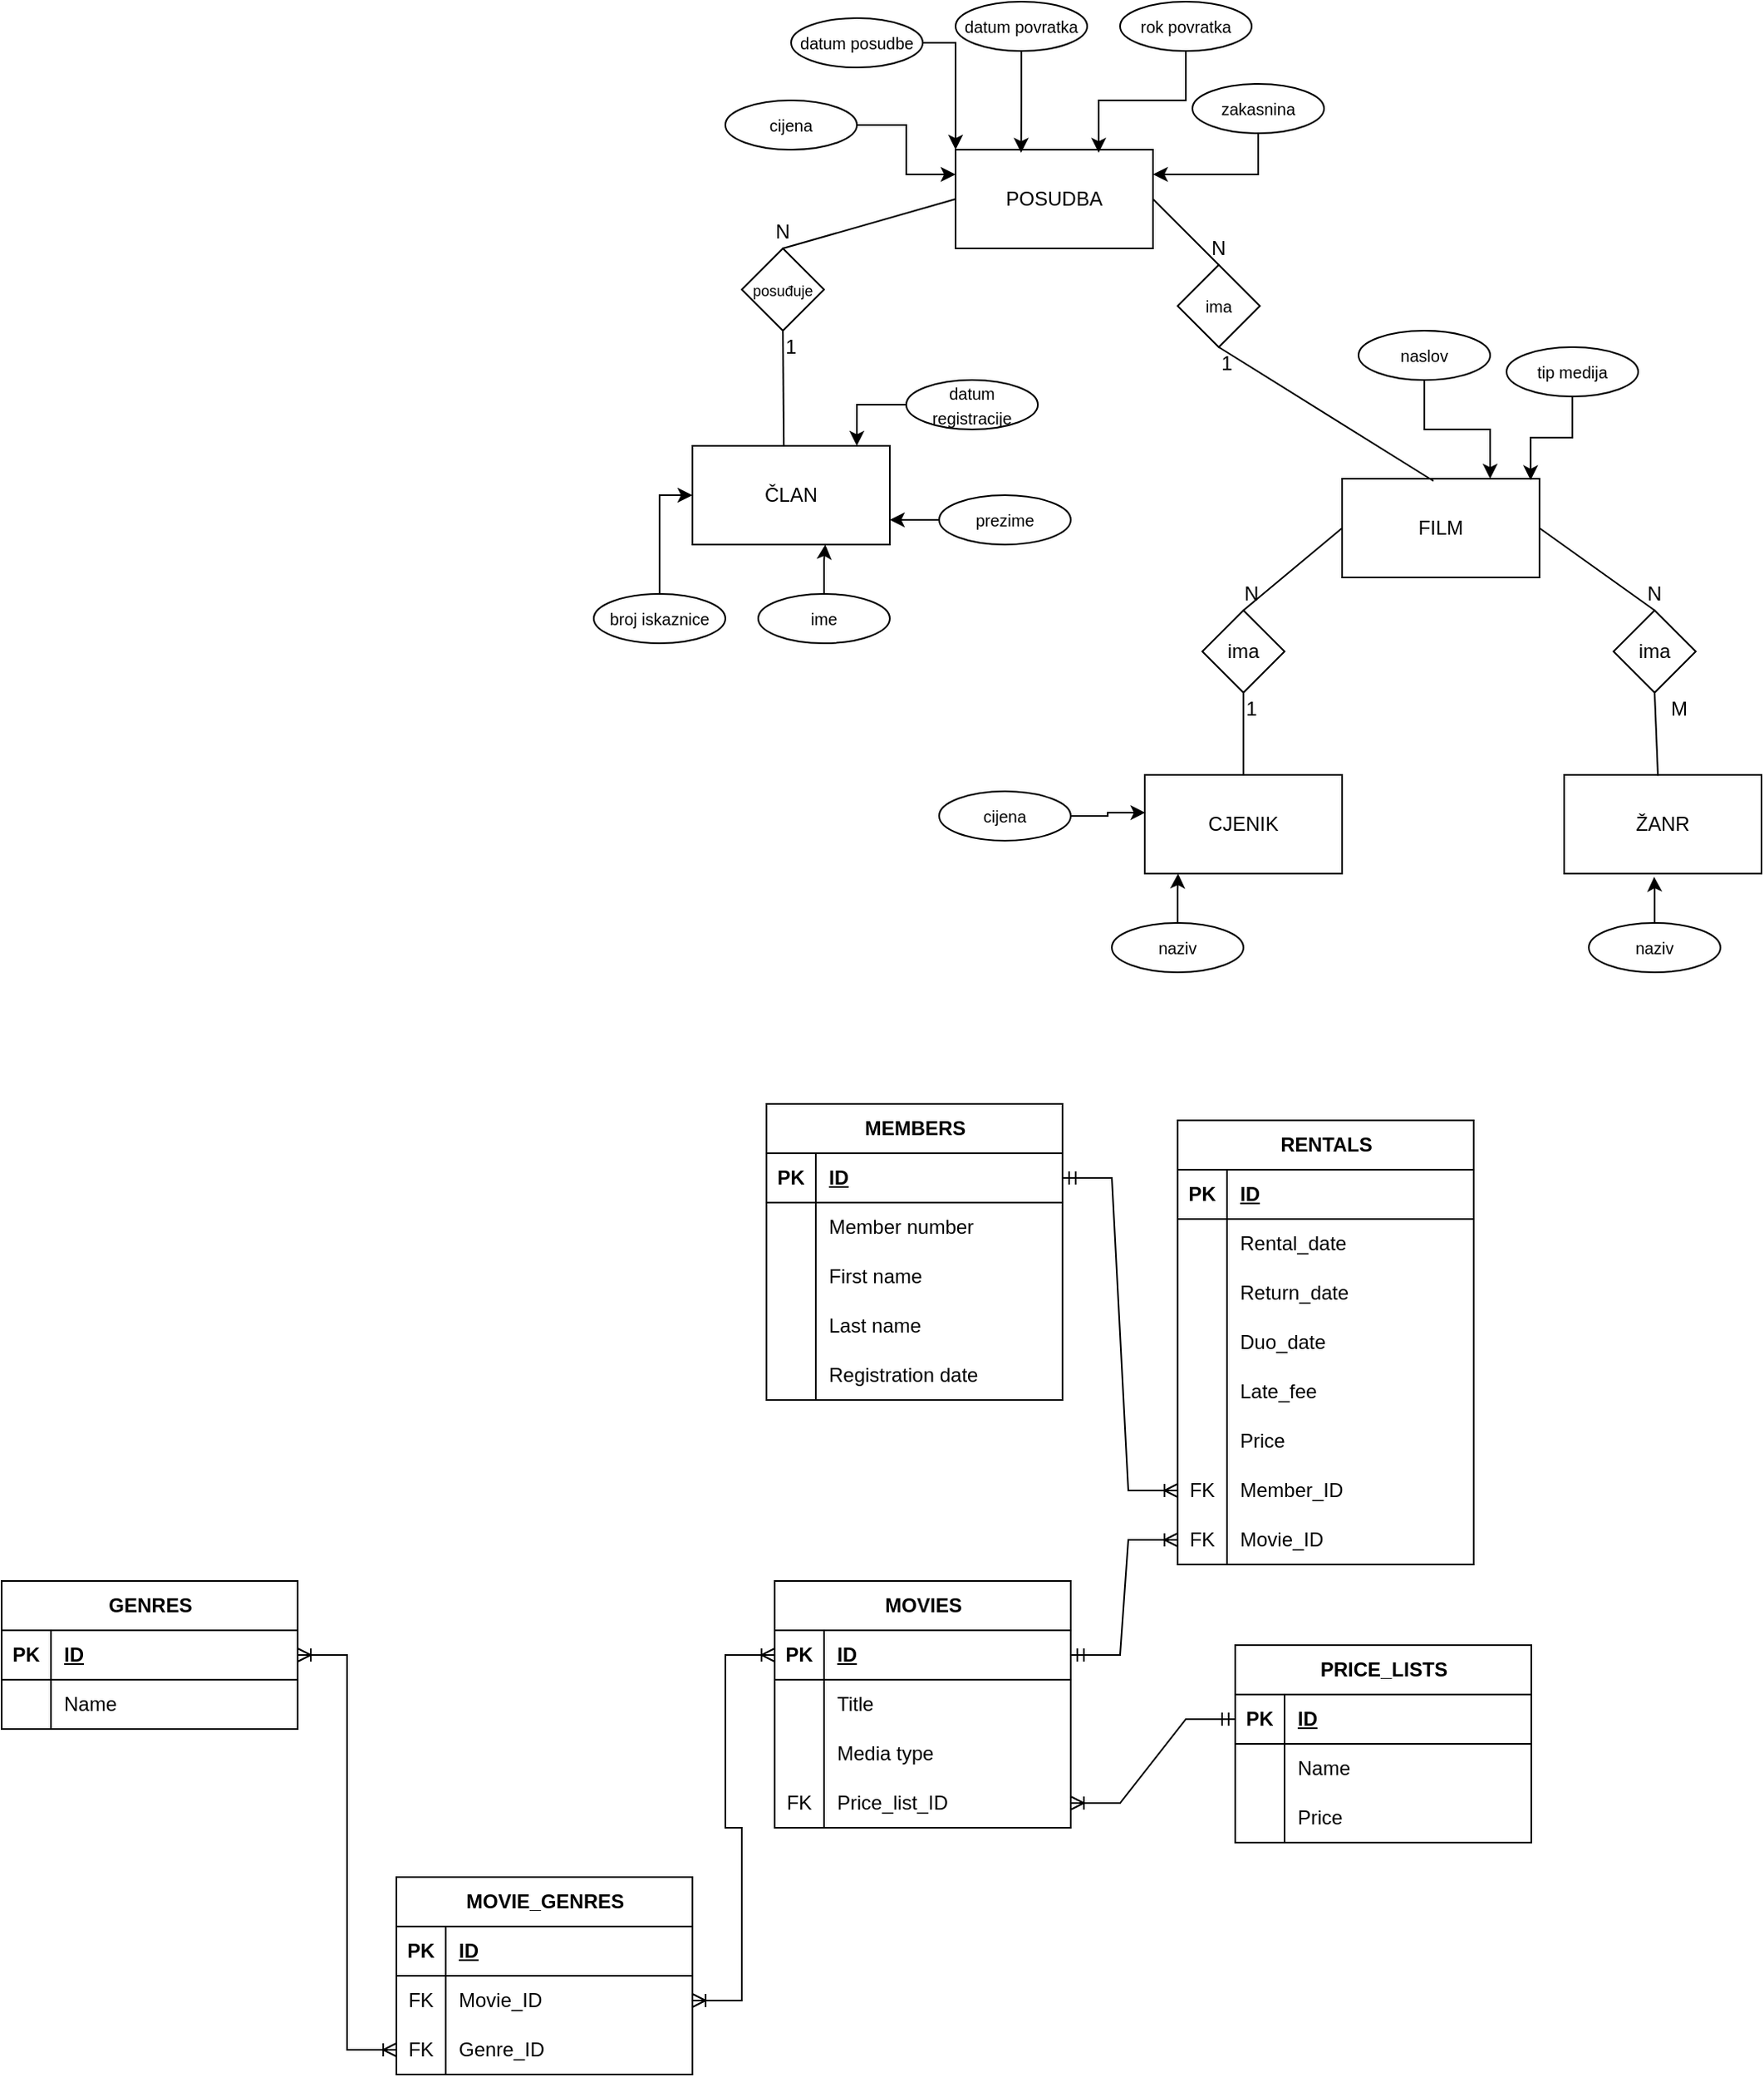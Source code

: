 <mxfile version="24.4.4" type="device">
  <diagram name="Page-1" id="V3aPvLAZ-IkJfYmYySId">
    <mxGraphModel dx="1812" dy="690" grid="1" gridSize="10" guides="1" tooltips="1" connect="1" arrows="1" fold="1" page="1" pageScale="1" pageWidth="827" pageHeight="1169" math="0" shadow="0">
      <root>
        <mxCell id="0" />
        <mxCell id="1" parent="0" />
        <mxCell id="Cq9A69x9cx27eE6hf8gi-1" value="ČLAN" style="rounded=0;whiteSpace=wrap;html=1;" parent="1" vertex="1">
          <mxGeometry x="70" y="320" width="120" height="60" as="geometry" />
        </mxCell>
        <mxCell id="Cq9A69x9cx27eE6hf8gi-2" value="FILM" style="rounded=0;whiteSpace=wrap;html=1;" parent="1" vertex="1">
          <mxGeometry x="465" y="340" width="120" height="60" as="geometry" />
        </mxCell>
        <mxCell id="Cq9A69x9cx27eE6hf8gi-3" value="CJENIK" style="rounded=0;whiteSpace=wrap;html=1;" parent="1" vertex="1">
          <mxGeometry x="345" y="520" width="120" height="60" as="geometry" />
        </mxCell>
        <mxCell id="Cq9A69x9cx27eE6hf8gi-4" value="ŽANR" style="rounded=0;whiteSpace=wrap;html=1;" parent="1" vertex="1">
          <mxGeometry x="600" y="520" width="120" height="60" as="geometry" />
        </mxCell>
        <mxCell id="Cq9A69x9cx27eE6hf8gi-5" value="POSUDBA" style="rounded=0;whiteSpace=wrap;html=1;" parent="1" vertex="1">
          <mxGeometry x="230" y="140" width="120" height="60" as="geometry" />
        </mxCell>
        <mxCell id="Cq9A69x9cx27eE6hf8gi-6" value="&lt;font style=&quot;font-size: 9px;&quot;&gt;posuđuje&lt;/font&gt;" style="rhombus;whiteSpace=wrap;html=1;" parent="1" vertex="1">
          <mxGeometry x="100" y="200" width="50" height="50" as="geometry" />
        </mxCell>
        <mxCell id="Cq9A69x9cx27eE6hf8gi-7" value="&lt;font style=&quot;font-size: 10px;&quot;&gt;ima&lt;/font&gt;" style="rhombus;whiteSpace=wrap;html=1;" parent="1" vertex="1">
          <mxGeometry x="365" y="210" width="50" height="50" as="geometry" />
        </mxCell>
        <mxCell id="Cq9A69x9cx27eE6hf8gi-8" value="ima" style="rhombus;whiteSpace=wrap;html=1;" parent="1" vertex="1">
          <mxGeometry x="380" y="420" width="50" height="50" as="geometry" />
        </mxCell>
        <mxCell id="Cq9A69x9cx27eE6hf8gi-9" value="ima" style="rhombus;whiteSpace=wrap;html=1;" parent="1" vertex="1">
          <mxGeometry x="630" y="420" width="50" height="50" as="geometry" />
        </mxCell>
        <mxCell id="Cq9A69x9cx27eE6hf8gi-10" value="" style="endArrow=none;html=1;rounded=0;exitX=0.5;exitY=0;exitDx=0;exitDy=0;entryX=0;entryY=0.5;entryDx=0;entryDy=0;" parent="1" source="Cq9A69x9cx27eE6hf8gi-8" target="Cq9A69x9cx27eE6hf8gi-2" edge="1">
          <mxGeometry width="50" height="50" relative="1" as="geometry">
            <mxPoint x="475" y="500" as="sourcePoint" />
            <mxPoint x="525" y="450" as="targetPoint" />
          </mxGeometry>
        </mxCell>
        <mxCell id="Cq9A69x9cx27eE6hf8gi-11" value="" style="endArrow=none;html=1;rounded=0;exitX=0.5;exitY=0;exitDx=0;exitDy=0;entryX=0.5;entryY=1;entryDx=0;entryDy=0;" parent="1" source="Cq9A69x9cx27eE6hf8gi-3" target="Cq9A69x9cx27eE6hf8gi-8" edge="1">
          <mxGeometry width="50" height="50" relative="1" as="geometry">
            <mxPoint x="510" y="500" as="sourcePoint" />
            <mxPoint x="560" y="450" as="targetPoint" />
          </mxGeometry>
        </mxCell>
        <mxCell id="Cq9A69x9cx27eE6hf8gi-12" value="" style="endArrow=none;html=1;rounded=0;entryX=1;entryY=0.5;entryDx=0;entryDy=0;exitX=0.5;exitY=0;exitDx=0;exitDy=0;" parent="1" source="Cq9A69x9cx27eE6hf8gi-9" target="Cq9A69x9cx27eE6hf8gi-2" edge="1">
          <mxGeometry width="50" height="50" relative="1" as="geometry">
            <mxPoint x="475" y="500" as="sourcePoint" />
            <mxPoint x="525" y="450" as="targetPoint" />
          </mxGeometry>
        </mxCell>
        <mxCell id="Cq9A69x9cx27eE6hf8gi-13" value="" style="endArrow=none;html=1;rounded=0;entryX=0.5;entryY=1;entryDx=0;entryDy=0;exitX=0.475;exitY=0.011;exitDx=0;exitDy=0;exitPerimeter=0;" parent="1" source="Cq9A69x9cx27eE6hf8gi-4" target="Cq9A69x9cx27eE6hf8gi-9" edge="1">
          <mxGeometry width="50" height="50" relative="1" as="geometry">
            <mxPoint x="430" y="500" as="sourcePoint" />
            <mxPoint x="480" y="450" as="targetPoint" />
          </mxGeometry>
        </mxCell>
        <mxCell id="Cq9A69x9cx27eE6hf8gi-14" value="" style="endArrow=none;html=1;rounded=0;entryX=0.25;entryY=0;entryDx=0;entryDy=0;exitX=0.463;exitY=0.023;exitDx=0;exitDy=0;exitPerimeter=0;" parent="1" source="Cq9A69x9cx27eE6hf8gi-2" target="Cq9A69x9cx27eE6hf8gi-21" edge="1">
          <mxGeometry width="50" height="50" relative="1" as="geometry">
            <mxPoint x="295" y="310" as="sourcePoint" />
            <mxPoint x="340" y="270" as="targetPoint" />
          </mxGeometry>
        </mxCell>
        <mxCell id="Cq9A69x9cx27eE6hf8gi-15" value="" style="endArrow=none;html=1;rounded=0;entryX=0.5;entryY=0;entryDx=0;entryDy=0;exitX=1;exitY=0.5;exitDx=0;exitDy=0;" parent="1" source="Cq9A69x9cx27eE6hf8gi-5" target="Cq9A69x9cx27eE6hf8gi-7" edge="1">
          <mxGeometry width="50" height="50" relative="1" as="geometry">
            <mxPoint x="420" y="290" as="sourcePoint" />
            <mxPoint x="470" y="240" as="targetPoint" />
          </mxGeometry>
        </mxCell>
        <mxCell id="Cq9A69x9cx27eE6hf8gi-16" value="" style="endArrow=none;html=1;rounded=0;entryX=0;entryY=0.5;entryDx=0;entryDy=0;exitX=0.5;exitY=0;exitDx=0;exitDy=0;" parent="1" source="Cq9A69x9cx27eE6hf8gi-6" target="Cq9A69x9cx27eE6hf8gi-5" edge="1">
          <mxGeometry width="50" height="50" relative="1" as="geometry">
            <mxPoint x="180" y="290" as="sourcePoint" />
            <mxPoint x="230" y="240" as="targetPoint" />
          </mxGeometry>
        </mxCell>
        <mxCell id="Cq9A69x9cx27eE6hf8gi-17" value="" style="endArrow=none;html=1;rounded=0;entryX=0.5;entryY=1;entryDx=0;entryDy=0;exitX=0.463;exitY=-0.001;exitDx=0;exitDy=0;exitPerimeter=0;" parent="1" source="Cq9A69x9cx27eE6hf8gi-1" target="Cq9A69x9cx27eE6hf8gi-6" edge="1">
          <mxGeometry width="50" height="50" relative="1" as="geometry">
            <mxPoint x="180" y="290" as="sourcePoint" />
            <mxPoint x="230" y="240" as="targetPoint" />
          </mxGeometry>
        </mxCell>
        <mxCell id="Cq9A69x9cx27eE6hf8gi-18" value="1" style="text;html=1;align=center;verticalAlign=middle;whiteSpace=wrap;rounded=0;" parent="1" vertex="1">
          <mxGeometry x="120" y="250" width="20" height="20" as="geometry" />
        </mxCell>
        <mxCell id="Cq9A69x9cx27eE6hf8gi-19" value="N" style="text;html=1;align=center;verticalAlign=middle;whiteSpace=wrap;rounded=0;" parent="1" vertex="1">
          <mxGeometry x="115" y="180" width="20" height="20" as="geometry" />
        </mxCell>
        <mxCell id="Cq9A69x9cx27eE6hf8gi-20" value="N" style="text;html=1;align=center;verticalAlign=middle;whiteSpace=wrap;rounded=0;" parent="1" vertex="1">
          <mxGeometry x="380" y="190" width="20" height="20" as="geometry" />
        </mxCell>
        <mxCell id="Cq9A69x9cx27eE6hf8gi-21" value="1" style="text;html=1;align=center;verticalAlign=middle;whiteSpace=wrap;rounded=0;" parent="1" vertex="1">
          <mxGeometry x="385" y="260" width="20" height="20" as="geometry" />
        </mxCell>
        <mxCell id="Cq9A69x9cx27eE6hf8gi-22" value="1" style="text;html=1;align=center;verticalAlign=middle;whiteSpace=wrap;rounded=0;" parent="1" vertex="1">
          <mxGeometry x="400" y="470" width="20" height="20" as="geometry" />
        </mxCell>
        <mxCell id="Cq9A69x9cx27eE6hf8gi-23" value="N" style="text;html=1;align=center;verticalAlign=middle;whiteSpace=wrap;rounded=0;" parent="1" vertex="1">
          <mxGeometry x="400" y="400" width="20" height="20" as="geometry" />
        </mxCell>
        <mxCell id="Cq9A69x9cx27eE6hf8gi-24" value="N" style="text;html=1;align=center;verticalAlign=middle;whiteSpace=wrap;rounded=0;" parent="1" vertex="1">
          <mxGeometry x="645" y="400" width="20" height="20" as="geometry" />
        </mxCell>
        <mxCell id="Cq9A69x9cx27eE6hf8gi-25" value="M" style="text;html=1;align=center;verticalAlign=middle;whiteSpace=wrap;rounded=0;" parent="1" vertex="1">
          <mxGeometry x="660" y="470" width="20" height="20" as="geometry" />
        </mxCell>
        <mxCell id="Cq9A69x9cx27eE6hf8gi-27" style="edgeStyle=orthogonalEdgeStyle;rounded=0;orthogonalLoop=1;jettySize=auto;html=1;entryX=0;entryY=0.5;entryDx=0;entryDy=0;" parent="1" source="Cq9A69x9cx27eE6hf8gi-26" target="Cq9A69x9cx27eE6hf8gi-1" edge="1">
          <mxGeometry relative="1" as="geometry" />
        </mxCell>
        <mxCell id="Cq9A69x9cx27eE6hf8gi-26" value="&lt;font style=&quot;font-size: 10px;&quot;&gt;broj iskaznice&lt;/font&gt;" style="ellipse;whiteSpace=wrap;html=1;" parent="1" vertex="1">
          <mxGeometry x="10" y="410" width="80" height="30" as="geometry" />
        </mxCell>
        <mxCell id="Cq9A69x9cx27eE6hf8gi-29" value="&lt;font style=&quot;font-size: 10px;&quot;&gt;ime&lt;/font&gt;" style="ellipse;whiteSpace=wrap;html=1;" parent="1" vertex="1">
          <mxGeometry x="110" y="410" width="80" height="30" as="geometry" />
        </mxCell>
        <mxCell id="Cq9A69x9cx27eE6hf8gi-30" style="edgeStyle=orthogonalEdgeStyle;rounded=0;orthogonalLoop=1;jettySize=auto;html=1;entryX=0.673;entryY=0.999;entryDx=0;entryDy=0;entryPerimeter=0;" parent="1" source="Cq9A69x9cx27eE6hf8gi-29" target="Cq9A69x9cx27eE6hf8gi-1" edge="1">
          <mxGeometry relative="1" as="geometry" />
        </mxCell>
        <mxCell id="Cq9A69x9cx27eE6hf8gi-34" style="edgeStyle=orthogonalEdgeStyle;rounded=0;orthogonalLoop=1;jettySize=auto;html=1;" parent="1" source="Cq9A69x9cx27eE6hf8gi-31" edge="1">
          <mxGeometry relative="1" as="geometry">
            <mxPoint x="190" y="365" as="targetPoint" />
          </mxGeometry>
        </mxCell>
        <mxCell id="Cq9A69x9cx27eE6hf8gi-31" value="&lt;font style=&quot;font-size: 10px;&quot;&gt;prezime&lt;/font&gt;" style="ellipse;whiteSpace=wrap;html=1;" parent="1" vertex="1">
          <mxGeometry x="220" y="350" width="80" height="30" as="geometry" />
        </mxCell>
        <mxCell id="Cq9A69x9cx27eE6hf8gi-35" value="&lt;font style=&quot;font-size: 10px;&quot;&gt;datum registracije&lt;/font&gt;" style="ellipse;whiteSpace=wrap;html=1;" parent="1" vertex="1">
          <mxGeometry x="200" y="280" width="80" height="30" as="geometry" />
        </mxCell>
        <mxCell id="Cq9A69x9cx27eE6hf8gi-36" style="edgeStyle=orthogonalEdgeStyle;rounded=0;orthogonalLoop=1;jettySize=auto;html=1;entryX=0.833;entryY=0;entryDx=0;entryDy=0;entryPerimeter=0;" parent="1" source="Cq9A69x9cx27eE6hf8gi-35" target="Cq9A69x9cx27eE6hf8gi-1" edge="1">
          <mxGeometry relative="1" as="geometry" />
        </mxCell>
        <mxCell id="Cq9A69x9cx27eE6hf8gi-42" style="edgeStyle=orthogonalEdgeStyle;rounded=0;orthogonalLoop=1;jettySize=auto;html=1;entryX=0;entryY=0.25;entryDx=0;entryDy=0;" parent="1" source="Cq9A69x9cx27eE6hf8gi-37" target="Cq9A69x9cx27eE6hf8gi-5" edge="1">
          <mxGeometry relative="1" as="geometry" />
        </mxCell>
        <mxCell id="Cq9A69x9cx27eE6hf8gi-37" value="&lt;font style=&quot;font-size: 10px;&quot;&gt;cijena&lt;/font&gt;" style="ellipse;whiteSpace=wrap;html=1;" parent="1" vertex="1">
          <mxGeometry x="90" y="110" width="80" height="30" as="geometry" />
        </mxCell>
        <mxCell id="Cq9A69x9cx27eE6hf8gi-38" value="&lt;font style=&quot;font-size: 10px;&quot;&gt;datum povratka&lt;/font&gt;" style="ellipse;whiteSpace=wrap;html=1;" parent="1" vertex="1">
          <mxGeometry x="230" y="50" width="80" height="30" as="geometry" />
        </mxCell>
        <mxCell id="Cq9A69x9cx27eE6hf8gi-43" style="edgeStyle=orthogonalEdgeStyle;rounded=0;orthogonalLoop=1;jettySize=auto;html=1;entryX=0;entryY=0;entryDx=0;entryDy=0;" parent="1" source="Cq9A69x9cx27eE6hf8gi-39" target="Cq9A69x9cx27eE6hf8gi-5" edge="1">
          <mxGeometry relative="1" as="geometry" />
        </mxCell>
        <mxCell id="Cq9A69x9cx27eE6hf8gi-39" value="&lt;font style=&quot;font-size: 10px;&quot;&gt;datum posudbe&lt;/font&gt;" style="ellipse;whiteSpace=wrap;html=1;" parent="1" vertex="1">
          <mxGeometry x="130" y="60" width="80" height="30" as="geometry" />
        </mxCell>
        <mxCell id="Cq9A69x9cx27eE6hf8gi-40" value="&lt;font style=&quot;font-size: 10px;&quot;&gt;rok povratka&lt;/font&gt;" style="ellipse;whiteSpace=wrap;html=1;" parent="1" vertex="1">
          <mxGeometry x="330" y="50" width="80" height="30" as="geometry" />
        </mxCell>
        <mxCell id="Cq9A69x9cx27eE6hf8gi-46" style="edgeStyle=orthogonalEdgeStyle;rounded=0;orthogonalLoop=1;jettySize=auto;html=1;exitX=0.5;exitY=1;exitDx=0;exitDy=0;entryX=1;entryY=0.25;entryDx=0;entryDy=0;" parent="1" source="Cq9A69x9cx27eE6hf8gi-41" target="Cq9A69x9cx27eE6hf8gi-5" edge="1">
          <mxGeometry relative="1" as="geometry" />
        </mxCell>
        <mxCell id="Cq9A69x9cx27eE6hf8gi-41" value="&lt;font style=&quot;font-size: 10px;&quot;&gt;zakasnina&lt;/font&gt;" style="ellipse;whiteSpace=wrap;html=1;" parent="1" vertex="1">
          <mxGeometry x="374" y="100" width="80" height="30" as="geometry" />
        </mxCell>
        <mxCell id="Cq9A69x9cx27eE6hf8gi-44" style="edgeStyle=orthogonalEdgeStyle;rounded=0;orthogonalLoop=1;jettySize=auto;html=1;entryX=0.332;entryY=0.031;entryDx=0;entryDy=0;entryPerimeter=0;" parent="1" source="Cq9A69x9cx27eE6hf8gi-38" target="Cq9A69x9cx27eE6hf8gi-5" edge="1">
          <mxGeometry relative="1" as="geometry" />
        </mxCell>
        <mxCell id="Cq9A69x9cx27eE6hf8gi-45" style="edgeStyle=orthogonalEdgeStyle;rounded=0;orthogonalLoop=1;jettySize=auto;html=1;entryX=0.725;entryY=0.031;entryDx=0;entryDy=0;entryPerimeter=0;" parent="1" source="Cq9A69x9cx27eE6hf8gi-40" target="Cq9A69x9cx27eE6hf8gi-5" edge="1">
          <mxGeometry relative="1" as="geometry" />
        </mxCell>
        <mxCell id="Cq9A69x9cx27eE6hf8gi-49" style="edgeStyle=orthogonalEdgeStyle;rounded=0;orthogonalLoop=1;jettySize=auto;html=1;entryX=0.75;entryY=0;entryDx=0;entryDy=0;" parent="1" source="Cq9A69x9cx27eE6hf8gi-47" target="Cq9A69x9cx27eE6hf8gi-2" edge="1">
          <mxGeometry relative="1" as="geometry" />
        </mxCell>
        <mxCell id="Cq9A69x9cx27eE6hf8gi-47" value="&lt;span style=&quot;font-size: 10px;&quot;&gt;naslov&lt;/span&gt;" style="ellipse;whiteSpace=wrap;html=1;" parent="1" vertex="1">
          <mxGeometry x="475" y="250" width="80" height="30" as="geometry" />
        </mxCell>
        <mxCell id="Cq9A69x9cx27eE6hf8gi-48" value="&lt;font style=&quot;font-size: 10px;&quot;&gt;tip medija&lt;/font&gt;" style="ellipse;whiteSpace=wrap;html=1;" parent="1" vertex="1">
          <mxGeometry x="565" y="260" width="80" height="30" as="geometry" />
        </mxCell>
        <mxCell id="Cq9A69x9cx27eE6hf8gi-50" style="edgeStyle=orthogonalEdgeStyle;rounded=0;orthogonalLoop=1;jettySize=auto;html=1;entryX=0.955;entryY=0.015;entryDx=0;entryDy=0;entryPerimeter=0;" parent="1" source="Cq9A69x9cx27eE6hf8gi-48" target="Cq9A69x9cx27eE6hf8gi-2" edge="1">
          <mxGeometry relative="1" as="geometry" />
        </mxCell>
        <mxCell id="Cq9A69x9cx27eE6hf8gi-52" style="edgeStyle=orthogonalEdgeStyle;rounded=0;orthogonalLoop=1;jettySize=auto;html=1;entryX=0.003;entryY=0.383;entryDx=0;entryDy=0;entryPerimeter=0;" parent="1" source="Cq9A69x9cx27eE6hf8gi-51" target="Cq9A69x9cx27eE6hf8gi-3" edge="1">
          <mxGeometry relative="1" as="geometry">
            <mxPoint x="340" y="545" as="targetPoint" />
          </mxGeometry>
        </mxCell>
        <mxCell id="Cq9A69x9cx27eE6hf8gi-51" value="&lt;font style=&quot;font-size: 10px;&quot;&gt;cijena&lt;/font&gt;" style="ellipse;whiteSpace=wrap;html=1;" parent="1" vertex="1">
          <mxGeometry x="220" y="530" width="80" height="30" as="geometry" />
        </mxCell>
        <mxCell id="Cq9A69x9cx27eE6hf8gi-54" style="edgeStyle=orthogonalEdgeStyle;rounded=0;orthogonalLoop=1;jettySize=auto;html=1;entryX=0.169;entryY=1;entryDx=0;entryDy=0;entryPerimeter=0;" parent="1" source="Cq9A69x9cx27eE6hf8gi-53" target="Cq9A69x9cx27eE6hf8gi-3" edge="1">
          <mxGeometry relative="1" as="geometry">
            <mxPoint x="400" y="590" as="targetPoint" />
          </mxGeometry>
        </mxCell>
        <mxCell id="Cq9A69x9cx27eE6hf8gi-53" value="&lt;font style=&quot;font-size: 10px;&quot;&gt;naziv&lt;/font&gt;" style="ellipse;whiteSpace=wrap;html=1;" parent="1" vertex="1">
          <mxGeometry x="325" y="610" width="80" height="30" as="geometry" />
        </mxCell>
        <mxCell id="Cq9A69x9cx27eE6hf8gi-55" value="&lt;font style=&quot;font-size: 10px;&quot;&gt;naziv&lt;/font&gt;" style="ellipse;whiteSpace=wrap;html=1;" parent="1" vertex="1">
          <mxGeometry x="615" y="610" width="80" height="30" as="geometry" />
        </mxCell>
        <mxCell id="Cq9A69x9cx27eE6hf8gi-56" style="edgeStyle=orthogonalEdgeStyle;rounded=0;orthogonalLoop=1;jettySize=auto;html=1;entryX=0.456;entryY=1.033;entryDx=0;entryDy=0;entryPerimeter=0;" parent="1" source="Cq9A69x9cx27eE6hf8gi-55" target="Cq9A69x9cx27eE6hf8gi-4" edge="1">
          <mxGeometry relative="1" as="geometry" />
        </mxCell>
        <mxCell id="dI5eqlv3tyeFkZs-oadf-1" value="MEMBERS" style="shape=table;startSize=30;container=1;collapsible=1;childLayout=tableLayout;fixedRows=1;rowLines=0;fontStyle=1;align=center;resizeLast=1;html=1;" parent="1" vertex="1">
          <mxGeometry x="115" y="720" width="180" height="180" as="geometry" />
        </mxCell>
        <mxCell id="dI5eqlv3tyeFkZs-oadf-2" value="" style="shape=tableRow;horizontal=0;startSize=0;swimlaneHead=0;swimlaneBody=0;fillColor=none;collapsible=0;dropTarget=0;points=[[0,0.5],[1,0.5]];portConstraint=eastwest;top=0;left=0;right=0;bottom=1;" parent="dI5eqlv3tyeFkZs-oadf-1" vertex="1">
          <mxGeometry y="30" width="180" height="30" as="geometry" />
        </mxCell>
        <mxCell id="dI5eqlv3tyeFkZs-oadf-3" value="PK" style="shape=partialRectangle;connectable=0;fillColor=none;top=0;left=0;bottom=0;right=0;fontStyle=1;overflow=hidden;whiteSpace=wrap;html=1;" parent="dI5eqlv3tyeFkZs-oadf-2" vertex="1">
          <mxGeometry width="30" height="30" as="geometry">
            <mxRectangle width="30" height="30" as="alternateBounds" />
          </mxGeometry>
        </mxCell>
        <mxCell id="dI5eqlv3tyeFkZs-oadf-4" value="ID" style="shape=partialRectangle;connectable=0;fillColor=none;top=0;left=0;bottom=0;right=0;align=left;spacingLeft=6;fontStyle=5;overflow=hidden;whiteSpace=wrap;html=1;" parent="dI5eqlv3tyeFkZs-oadf-2" vertex="1">
          <mxGeometry x="30" width="150" height="30" as="geometry">
            <mxRectangle width="150" height="30" as="alternateBounds" />
          </mxGeometry>
        </mxCell>
        <mxCell id="dI5eqlv3tyeFkZs-oadf-5" value="" style="shape=tableRow;horizontal=0;startSize=0;swimlaneHead=0;swimlaneBody=0;fillColor=none;collapsible=0;dropTarget=0;points=[[0,0.5],[1,0.5]];portConstraint=eastwest;top=0;left=0;right=0;bottom=0;" parent="dI5eqlv3tyeFkZs-oadf-1" vertex="1">
          <mxGeometry y="60" width="180" height="30" as="geometry" />
        </mxCell>
        <mxCell id="dI5eqlv3tyeFkZs-oadf-6" value="" style="shape=partialRectangle;connectable=0;fillColor=none;top=0;left=0;bottom=0;right=0;editable=1;overflow=hidden;whiteSpace=wrap;html=1;" parent="dI5eqlv3tyeFkZs-oadf-5" vertex="1">
          <mxGeometry width="30" height="30" as="geometry">
            <mxRectangle width="30" height="30" as="alternateBounds" />
          </mxGeometry>
        </mxCell>
        <mxCell id="dI5eqlv3tyeFkZs-oadf-7" value="Member number" style="shape=partialRectangle;connectable=0;fillColor=none;top=0;left=0;bottom=0;right=0;align=left;spacingLeft=6;overflow=hidden;whiteSpace=wrap;html=1;" parent="dI5eqlv3tyeFkZs-oadf-5" vertex="1">
          <mxGeometry x="30" width="150" height="30" as="geometry">
            <mxRectangle width="150" height="30" as="alternateBounds" />
          </mxGeometry>
        </mxCell>
        <mxCell id="dI5eqlv3tyeFkZs-oadf-8" value="" style="shape=tableRow;horizontal=0;startSize=0;swimlaneHead=0;swimlaneBody=0;fillColor=none;collapsible=0;dropTarget=0;points=[[0,0.5],[1,0.5]];portConstraint=eastwest;top=0;left=0;right=0;bottom=0;" parent="dI5eqlv3tyeFkZs-oadf-1" vertex="1">
          <mxGeometry y="90" width="180" height="30" as="geometry" />
        </mxCell>
        <mxCell id="dI5eqlv3tyeFkZs-oadf-9" value="" style="shape=partialRectangle;connectable=0;fillColor=none;top=0;left=0;bottom=0;right=0;editable=1;overflow=hidden;whiteSpace=wrap;html=1;" parent="dI5eqlv3tyeFkZs-oadf-8" vertex="1">
          <mxGeometry width="30" height="30" as="geometry">
            <mxRectangle width="30" height="30" as="alternateBounds" />
          </mxGeometry>
        </mxCell>
        <mxCell id="dI5eqlv3tyeFkZs-oadf-10" value="First name" style="shape=partialRectangle;connectable=0;fillColor=none;top=0;left=0;bottom=0;right=0;align=left;spacingLeft=6;overflow=hidden;whiteSpace=wrap;html=1;" parent="dI5eqlv3tyeFkZs-oadf-8" vertex="1">
          <mxGeometry x="30" width="150" height="30" as="geometry">
            <mxRectangle width="150" height="30" as="alternateBounds" />
          </mxGeometry>
        </mxCell>
        <mxCell id="dI5eqlv3tyeFkZs-oadf-11" value="" style="shape=tableRow;horizontal=0;startSize=0;swimlaneHead=0;swimlaneBody=0;fillColor=none;collapsible=0;dropTarget=0;points=[[0,0.5],[1,0.5]];portConstraint=eastwest;top=0;left=0;right=0;bottom=0;" parent="dI5eqlv3tyeFkZs-oadf-1" vertex="1">
          <mxGeometry y="120" width="180" height="30" as="geometry" />
        </mxCell>
        <mxCell id="dI5eqlv3tyeFkZs-oadf-12" value="" style="shape=partialRectangle;connectable=0;fillColor=none;top=0;left=0;bottom=0;right=0;editable=1;overflow=hidden;whiteSpace=wrap;html=1;" parent="dI5eqlv3tyeFkZs-oadf-11" vertex="1">
          <mxGeometry width="30" height="30" as="geometry">
            <mxRectangle width="30" height="30" as="alternateBounds" />
          </mxGeometry>
        </mxCell>
        <mxCell id="dI5eqlv3tyeFkZs-oadf-13" value="Last name" style="shape=partialRectangle;connectable=0;fillColor=none;top=0;left=0;bottom=0;right=0;align=left;spacingLeft=6;overflow=hidden;whiteSpace=wrap;html=1;" parent="dI5eqlv3tyeFkZs-oadf-11" vertex="1">
          <mxGeometry x="30" width="150" height="30" as="geometry">
            <mxRectangle width="150" height="30" as="alternateBounds" />
          </mxGeometry>
        </mxCell>
        <mxCell id="dI5eqlv3tyeFkZs-oadf-34" value="" style="shape=tableRow;horizontal=0;startSize=0;swimlaneHead=0;swimlaneBody=0;fillColor=none;collapsible=0;dropTarget=0;points=[[0,0.5],[1,0.5]];portConstraint=eastwest;top=0;left=0;right=0;bottom=0;" parent="dI5eqlv3tyeFkZs-oadf-1" vertex="1">
          <mxGeometry y="150" width="180" height="30" as="geometry" />
        </mxCell>
        <mxCell id="dI5eqlv3tyeFkZs-oadf-35" value="" style="shape=partialRectangle;connectable=0;fillColor=none;top=0;left=0;bottom=0;right=0;editable=1;overflow=hidden;whiteSpace=wrap;html=1;" parent="dI5eqlv3tyeFkZs-oadf-34" vertex="1">
          <mxGeometry width="30" height="30" as="geometry">
            <mxRectangle width="30" height="30" as="alternateBounds" />
          </mxGeometry>
        </mxCell>
        <mxCell id="dI5eqlv3tyeFkZs-oadf-36" value="Registration date" style="shape=partialRectangle;connectable=0;fillColor=none;top=0;left=0;bottom=0;right=0;align=left;spacingLeft=6;overflow=hidden;whiteSpace=wrap;html=1;" parent="dI5eqlv3tyeFkZs-oadf-34" vertex="1">
          <mxGeometry x="30" width="150" height="30" as="geometry">
            <mxRectangle width="150" height="30" as="alternateBounds" />
          </mxGeometry>
        </mxCell>
        <mxCell id="dI5eqlv3tyeFkZs-oadf-37" value="MOVIES" style="shape=table;startSize=30;container=1;collapsible=1;childLayout=tableLayout;fixedRows=1;rowLines=0;fontStyle=1;align=center;resizeLast=1;html=1;" parent="1" vertex="1">
          <mxGeometry x="120" y="1010" width="180" height="150" as="geometry" />
        </mxCell>
        <mxCell id="dI5eqlv3tyeFkZs-oadf-38" value="" style="shape=tableRow;horizontal=0;startSize=0;swimlaneHead=0;swimlaneBody=0;fillColor=none;collapsible=0;dropTarget=0;points=[[0,0.5],[1,0.5]];portConstraint=eastwest;top=0;left=0;right=0;bottom=1;" parent="dI5eqlv3tyeFkZs-oadf-37" vertex="1">
          <mxGeometry y="30" width="180" height="30" as="geometry" />
        </mxCell>
        <mxCell id="dI5eqlv3tyeFkZs-oadf-39" value="PK" style="shape=partialRectangle;connectable=0;fillColor=none;top=0;left=0;bottom=0;right=0;fontStyle=1;overflow=hidden;whiteSpace=wrap;html=1;" parent="dI5eqlv3tyeFkZs-oadf-38" vertex="1">
          <mxGeometry width="30" height="30" as="geometry">
            <mxRectangle width="30" height="30" as="alternateBounds" />
          </mxGeometry>
        </mxCell>
        <mxCell id="dI5eqlv3tyeFkZs-oadf-40" value="ID" style="shape=partialRectangle;connectable=0;fillColor=none;top=0;left=0;bottom=0;right=0;align=left;spacingLeft=6;fontStyle=5;overflow=hidden;whiteSpace=wrap;html=1;" parent="dI5eqlv3tyeFkZs-oadf-38" vertex="1">
          <mxGeometry x="30" width="150" height="30" as="geometry">
            <mxRectangle width="150" height="30" as="alternateBounds" />
          </mxGeometry>
        </mxCell>
        <mxCell id="dI5eqlv3tyeFkZs-oadf-41" value="" style="shape=tableRow;horizontal=0;startSize=0;swimlaneHead=0;swimlaneBody=0;fillColor=none;collapsible=0;dropTarget=0;points=[[0,0.5],[1,0.5]];portConstraint=eastwest;top=0;left=0;right=0;bottom=0;" parent="dI5eqlv3tyeFkZs-oadf-37" vertex="1">
          <mxGeometry y="60" width="180" height="30" as="geometry" />
        </mxCell>
        <mxCell id="dI5eqlv3tyeFkZs-oadf-42" value="" style="shape=partialRectangle;connectable=0;fillColor=none;top=0;left=0;bottom=0;right=0;editable=1;overflow=hidden;whiteSpace=wrap;html=1;" parent="dI5eqlv3tyeFkZs-oadf-41" vertex="1">
          <mxGeometry width="30" height="30" as="geometry">
            <mxRectangle width="30" height="30" as="alternateBounds" />
          </mxGeometry>
        </mxCell>
        <mxCell id="dI5eqlv3tyeFkZs-oadf-43" value="Title" style="shape=partialRectangle;connectable=0;fillColor=none;top=0;left=0;bottom=0;right=0;align=left;spacingLeft=6;overflow=hidden;whiteSpace=wrap;html=1;" parent="dI5eqlv3tyeFkZs-oadf-41" vertex="1">
          <mxGeometry x="30" width="150" height="30" as="geometry">
            <mxRectangle width="150" height="30" as="alternateBounds" />
          </mxGeometry>
        </mxCell>
        <mxCell id="dI5eqlv3tyeFkZs-oadf-44" value="" style="shape=tableRow;horizontal=0;startSize=0;swimlaneHead=0;swimlaneBody=0;fillColor=none;collapsible=0;dropTarget=0;points=[[0,0.5],[1,0.5]];portConstraint=eastwest;top=0;left=0;right=0;bottom=0;" parent="dI5eqlv3tyeFkZs-oadf-37" vertex="1">
          <mxGeometry y="90" width="180" height="30" as="geometry" />
        </mxCell>
        <mxCell id="dI5eqlv3tyeFkZs-oadf-45" value="" style="shape=partialRectangle;connectable=0;fillColor=none;top=0;left=0;bottom=0;right=0;editable=1;overflow=hidden;whiteSpace=wrap;html=1;" parent="dI5eqlv3tyeFkZs-oadf-44" vertex="1">
          <mxGeometry width="30" height="30" as="geometry">
            <mxRectangle width="30" height="30" as="alternateBounds" />
          </mxGeometry>
        </mxCell>
        <mxCell id="dI5eqlv3tyeFkZs-oadf-46" value="Media type" style="shape=partialRectangle;connectable=0;fillColor=none;top=0;left=0;bottom=0;right=0;align=left;spacingLeft=6;overflow=hidden;whiteSpace=wrap;html=1;" parent="dI5eqlv3tyeFkZs-oadf-44" vertex="1">
          <mxGeometry x="30" width="150" height="30" as="geometry">
            <mxRectangle width="150" height="30" as="alternateBounds" />
          </mxGeometry>
        </mxCell>
        <mxCell id="dI5eqlv3tyeFkZs-oadf-47" value="" style="shape=tableRow;horizontal=0;startSize=0;swimlaneHead=0;swimlaneBody=0;fillColor=none;collapsible=0;dropTarget=0;points=[[0,0.5],[1,0.5]];portConstraint=eastwest;top=0;left=0;right=0;bottom=0;" parent="dI5eqlv3tyeFkZs-oadf-37" vertex="1">
          <mxGeometry y="120" width="180" height="30" as="geometry" />
        </mxCell>
        <mxCell id="dI5eqlv3tyeFkZs-oadf-48" value="FK" style="shape=partialRectangle;connectable=0;fillColor=none;top=0;left=0;bottom=0;right=0;editable=1;overflow=hidden;whiteSpace=wrap;html=1;" parent="dI5eqlv3tyeFkZs-oadf-47" vertex="1">
          <mxGeometry width="30" height="30" as="geometry">
            <mxRectangle width="30" height="30" as="alternateBounds" />
          </mxGeometry>
        </mxCell>
        <mxCell id="dI5eqlv3tyeFkZs-oadf-49" value="Price_list_ID" style="shape=partialRectangle;connectable=0;fillColor=none;top=0;left=0;bottom=0;right=0;align=left;spacingLeft=6;overflow=hidden;whiteSpace=wrap;html=1;" parent="dI5eqlv3tyeFkZs-oadf-47" vertex="1">
          <mxGeometry x="30" width="150" height="30" as="geometry">
            <mxRectangle width="150" height="30" as="alternateBounds" />
          </mxGeometry>
        </mxCell>
        <mxCell id="dI5eqlv3tyeFkZs-oadf-50" value="PRICE_LISTS" style="shape=table;startSize=30;container=1;collapsible=1;childLayout=tableLayout;fixedRows=1;rowLines=0;fontStyle=1;align=center;resizeLast=1;html=1;" parent="1" vertex="1">
          <mxGeometry x="400" y="1049" width="180" height="120" as="geometry" />
        </mxCell>
        <mxCell id="dI5eqlv3tyeFkZs-oadf-51" value="" style="shape=tableRow;horizontal=0;startSize=0;swimlaneHead=0;swimlaneBody=0;fillColor=none;collapsible=0;dropTarget=0;points=[[0,0.5],[1,0.5]];portConstraint=eastwest;top=0;left=0;right=0;bottom=1;" parent="dI5eqlv3tyeFkZs-oadf-50" vertex="1">
          <mxGeometry y="30" width="180" height="30" as="geometry" />
        </mxCell>
        <mxCell id="dI5eqlv3tyeFkZs-oadf-52" value="PK" style="shape=partialRectangle;connectable=0;fillColor=none;top=0;left=0;bottom=0;right=0;fontStyle=1;overflow=hidden;whiteSpace=wrap;html=1;" parent="dI5eqlv3tyeFkZs-oadf-51" vertex="1">
          <mxGeometry width="30" height="30" as="geometry">
            <mxRectangle width="30" height="30" as="alternateBounds" />
          </mxGeometry>
        </mxCell>
        <mxCell id="dI5eqlv3tyeFkZs-oadf-53" value="ID" style="shape=partialRectangle;connectable=0;fillColor=none;top=0;left=0;bottom=0;right=0;align=left;spacingLeft=6;fontStyle=5;overflow=hidden;whiteSpace=wrap;html=1;" parent="dI5eqlv3tyeFkZs-oadf-51" vertex="1">
          <mxGeometry x="30" width="150" height="30" as="geometry">
            <mxRectangle width="150" height="30" as="alternateBounds" />
          </mxGeometry>
        </mxCell>
        <mxCell id="dI5eqlv3tyeFkZs-oadf-54" value="" style="shape=tableRow;horizontal=0;startSize=0;swimlaneHead=0;swimlaneBody=0;fillColor=none;collapsible=0;dropTarget=0;points=[[0,0.5],[1,0.5]];portConstraint=eastwest;top=0;left=0;right=0;bottom=0;" parent="dI5eqlv3tyeFkZs-oadf-50" vertex="1">
          <mxGeometry y="60" width="180" height="30" as="geometry" />
        </mxCell>
        <mxCell id="dI5eqlv3tyeFkZs-oadf-55" value="" style="shape=partialRectangle;connectable=0;fillColor=none;top=0;left=0;bottom=0;right=0;editable=1;overflow=hidden;whiteSpace=wrap;html=1;" parent="dI5eqlv3tyeFkZs-oadf-54" vertex="1">
          <mxGeometry width="30" height="30" as="geometry">
            <mxRectangle width="30" height="30" as="alternateBounds" />
          </mxGeometry>
        </mxCell>
        <mxCell id="dI5eqlv3tyeFkZs-oadf-56" value="Name" style="shape=partialRectangle;connectable=0;fillColor=none;top=0;left=0;bottom=0;right=0;align=left;spacingLeft=6;overflow=hidden;whiteSpace=wrap;html=1;" parent="dI5eqlv3tyeFkZs-oadf-54" vertex="1">
          <mxGeometry x="30" width="150" height="30" as="geometry">
            <mxRectangle width="150" height="30" as="alternateBounds" />
          </mxGeometry>
        </mxCell>
        <mxCell id="dI5eqlv3tyeFkZs-oadf-57" value="" style="shape=tableRow;horizontal=0;startSize=0;swimlaneHead=0;swimlaneBody=0;fillColor=none;collapsible=0;dropTarget=0;points=[[0,0.5],[1,0.5]];portConstraint=eastwest;top=0;left=0;right=0;bottom=0;" parent="dI5eqlv3tyeFkZs-oadf-50" vertex="1">
          <mxGeometry y="90" width="180" height="30" as="geometry" />
        </mxCell>
        <mxCell id="dI5eqlv3tyeFkZs-oadf-58" value="" style="shape=partialRectangle;connectable=0;fillColor=none;top=0;left=0;bottom=0;right=0;editable=1;overflow=hidden;whiteSpace=wrap;html=1;" parent="dI5eqlv3tyeFkZs-oadf-57" vertex="1">
          <mxGeometry width="30" height="30" as="geometry">
            <mxRectangle width="30" height="30" as="alternateBounds" />
          </mxGeometry>
        </mxCell>
        <mxCell id="dI5eqlv3tyeFkZs-oadf-59" value="Price" style="shape=partialRectangle;connectable=0;fillColor=none;top=0;left=0;bottom=0;right=0;align=left;spacingLeft=6;overflow=hidden;whiteSpace=wrap;html=1;" parent="dI5eqlv3tyeFkZs-oadf-57" vertex="1">
          <mxGeometry x="30" width="150" height="30" as="geometry">
            <mxRectangle width="150" height="30" as="alternateBounds" />
          </mxGeometry>
        </mxCell>
        <mxCell id="dI5eqlv3tyeFkZs-oadf-63" value="GENRES" style="shape=table;startSize=30;container=1;collapsible=1;childLayout=tableLayout;fixedRows=1;rowLines=0;fontStyle=1;align=center;resizeLast=1;html=1;" parent="1" vertex="1">
          <mxGeometry x="-350" y="1010" width="180" height="90" as="geometry" />
        </mxCell>
        <mxCell id="dI5eqlv3tyeFkZs-oadf-64" value="" style="shape=tableRow;horizontal=0;startSize=0;swimlaneHead=0;swimlaneBody=0;fillColor=none;collapsible=0;dropTarget=0;points=[[0,0.5],[1,0.5]];portConstraint=eastwest;top=0;left=0;right=0;bottom=1;" parent="dI5eqlv3tyeFkZs-oadf-63" vertex="1">
          <mxGeometry y="30" width="180" height="30" as="geometry" />
        </mxCell>
        <mxCell id="dI5eqlv3tyeFkZs-oadf-65" value="PK" style="shape=partialRectangle;connectable=0;fillColor=none;top=0;left=0;bottom=0;right=0;fontStyle=1;overflow=hidden;whiteSpace=wrap;html=1;" parent="dI5eqlv3tyeFkZs-oadf-64" vertex="1">
          <mxGeometry width="30" height="30" as="geometry">
            <mxRectangle width="30" height="30" as="alternateBounds" />
          </mxGeometry>
        </mxCell>
        <mxCell id="dI5eqlv3tyeFkZs-oadf-66" value="ID" style="shape=partialRectangle;connectable=0;fillColor=none;top=0;left=0;bottom=0;right=0;align=left;spacingLeft=6;fontStyle=5;overflow=hidden;whiteSpace=wrap;html=1;" parent="dI5eqlv3tyeFkZs-oadf-64" vertex="1">
          <mxGeometry x="30" width="150" height="30" as="geometry">
            <mxRectangle width="150" height="30" as="alternateBounds" />
          </mxGeometry>
        </mxCell>
        <mxCell id="dI5eqlv3tyeFkZs-oadf-67" value="" style="shape=tableRow;horizontal=0;startSize=0;swimlaneHead=0;swimlaneBody=0;fillColor=none;collapsible=0;dropTarget=0;points=[[0,0.5],[1,0.5]];portConstraint=eastwest;top=0;left=0;right=0;bottom=0;" parent="dI5eqlv3tyeFkZs-oadf-63" vertex="1">
          <mxGeometry y="60" width="180" height="30" as="geometry" />
        </mxCell>
        <mxCell id="dI5eqlv3tyeFkZs-oadf-68" value="" style="shape=partialRectangle;connectable=0;fillColor=none;top=0;left=0;bottom=0;right=0;editable=1;overflow=hidden;whiteSpace=wrap;html=1;" parent="dI5eqlv3tyeFkZs-oadf-67" vertex="1">
          <mxGeometry width="30" height="30" as="geometry">
            <mxRectangle width="30" height="30" as="alternateBounds" />
          </mxGeometry>
        </mxCell>
        <mxCell id="dI5eqlv3tyeFkZs-oadf-69" value="Name" style="shape=partialRectangle;connectable=0;fillColor=none;top=0;left=0;bottom=0;right=0;align=left;spacingLeft=6;overflow=hidden;whiteSpace=wrap;html=1;" parent="dI5eqlv3tyeFkZs-oadf-67" vertex="1">
          <mxGeometry x="30" width="150" height="30" as="geometry">
            <mxRectangle width="150" height="30" as="alternateBounds" />
          </mxGeometry>
        </mxCell>
        <mxCell id="dI5eqlv3tyeFkZs-oadf-76" value="RENTALS" style="shape=table;startSize=30;container=1;collapsible=1;childLayout=tableLayout;fixedRows=1;rowLines=0;fontStyle=1;align=center;resizeLast=1;html=1;" parent="1" vertex="1">
          <mxGeometry x="365" y="730" width="180" height="270" as="geometry" />
        </mxCell>
        <mxCell id="dI5eqlv3tyeFkZs-oadf-77" value="" style="shape=tableRow;horizontal=0;startSize=0;swimlaneHead=0;swimlaneBody=0;fillColor=none;collapsible=0;dropTarget=0;points=[[0,0.5],[1,0.5]];portConstraint=eastwest;top=0;left=0;right=0;bottom=1;" parent="dI5eqlv3tyeFkZs-oadf-76" vertex="1">
          <mxGeometry y="30" width="180" height="30" as="geometry" />
        </mxCell>
        <mxCell id="dI5eqlv3tyeFkZs-oadf-78" value="PK" style="shape=partialRectangle;connectable=0;fillColor=none;top=0;left=0;bottom=0;right=0;fontStyle=1;overflow=hidden;whiteSpace=wrap;html=1;" parent="dI5eqlv3tyeFkZs-oadf-77" vertex="1">
          <mxGeometry width="30" height="30" as="geometry">
            <mxRectangle width="30" height="30" as="alternateBounds" />
          </mxGeometry>
        </mxCell>
        <mxCell id="dI5eqlv3tyeFkZs-oadf-79" value="ID" style="shape=partialRectangle;connectable=0;fillColor=none;top=0;left=0;bottom=0;right=0;align=left;spacingLeft=6;fontStyle=5;overflow=hidden;whiteSpace=wrap;html=1;" parent="dI5eqlv3tyeFkZs-oadf-77" vertex="1">
          <mxGeometry x="30" width="150" height="30" as="geometry">
            <mxRectangle width="150" height="30" as="alternateBounds" />
          </mxGeometry>
        </mxCell>
        <mxCell id="dI5eqlv3tyeFkZs-oadf-80" value="" style="shape=tableRow;horizontal=0;startSize=0;swimlaneHead=0;swimlaneBody=0;fillColor=none;collapsible=0;dropTarget=0;points=[[0,0.5],[1,0.5]];portConstraint=eastwest;top=0;left=0;right=0;bottom=0;" parent="dI5eqlv3tyeFkZs-oadf-76" vertex="1">
          <mxGeometry y="60" width="180" height="30" as="geometry" />
        </mxCell>
        <mxCell id="dI5eqlv3tyeFkZs-oadf-81" value="" style="shape=partialRectangle;connectable=0;fillColor=none;top=0;left=0;bottom=0;right=0;editable=1;overflow=hidden;whiteSpace=wrap;html=1;" parent="dI5eqlv3tyeFkZs-oadf-80" vertex="1">
          <mxGeometry width="30" height="30" as="geometry">
            <mxRectangle width="30" height="30" as="alternateBounds" />
          </mxGeometry>
        </mxCell>
        <mxCell id="dI5eqlv3tyeFkZs-oadf-82" value="Rental_date" style="shape=partialRectangle;connectable=0;fillColor=none;top=0;left=0;bottom=0;right=0;align=left;spacingLeft=6;overflow=hidden;whiteSpace=wrap;html=1;" parent="dI5eqlv3tyeFkZs-oadf-80" vertex="1">
          <mxGeometry x="30" width="150" height="30" as="geometry">
            <mxRectangle width="150" height="30" as="alternateBounds" />
          </mxGeometry>
        </mxCell>
        <mxCell id="dI5eqlv3tyeFkZs-oadf-83" value="" style="shape=tableRow;horizontal=0;startSize=0;swimlaneHead=0;swimlaneBody=0;fillColor=none;collapsible=0;dropTarget=0;points=[[0,0.5],[1,0.5]];portConstraint=eastwest;top=0;left=0;right=0;bottom=0;" parent="dI5eqlv3tyeFkZs-oadf-76" vertex="1">
          <mxGeometry y="90" width="180" height="30" as="geometry" />
        </mxCell>
        <mxCell id="dI5eqlv3tyeFkZs-oadf-84" value="" style="shape=partialRectangle;connectable=0;fillColor=none;top=0;left=0;bottom=0;right=0;editable=1;overflow=hidden;whiteSpace=wrap;html=1;" parent="dI5eqlv3tyeFkZs-oadf-83" vertex="1">
          <mxGeometry width="30" height="30" as="geometry">
            <mxRectangle width="30" height="30" as="alternateBounds" />
          </mxGeometry>
        </mxCell>
        <mxCell id="dI5eqlv3tyeFkZs-oadf-85" value="Return_date" style="shape=partialRectangle;connectable=0;fillColor=none;top=0;left=0;bottom=0;right=0;align=left;spacingLeft=6;overflow=hidden;whiteSpace=wrap;html=1;" parent="dI5eqlv3tyeFkZs-oadf-83" vertex="1">
          <mxGeometry x="30" width="150" height="30" as="geometry">
            <mxRectangle width="150" height="30" as="alternateBounds" />
          </mxGeometry>
        </mxCell>
        <mxCell id="dI5eqlv3tyeFkZs-oadf-86" value="" style="shape=tableRow;horizontal=0;startSize=0;swimlaneHead=0;swimlaneBody=0;fillColor=none;collapsible=0;dropTarget=0;points=[[0,0.5],[1,0.5]];portConstraint=eastwest;top=0;left=0;right=0;bottom=0;" parent="dI5eqlv3tyeFkZs-oadf-76" vertex="1">
          <mxGeometry y="120" width="180" height="30" as="geometry" />
        </mxCell>
        <mxCell id="dI5eqlv3tyeFkZs-oadf-87" value="" style="shape=partialRectangle;connectable=0;fillColor=none;top=0;left=0;bottom=0;right=0;editable=1;overflow=hidden;whiteSpace=wrap;html=1;" parent="dI5eqlv3tyeFkZs-oadf-86" vertex="1">
          <mxGeometry width="30" height="30" as="geometry">
            <mxRectangle width="30" height="30" as="alternateBounds" />
          </mxGeometry>
        </mxCell>
        <mxCell id="dI5eqlv3tyeFkZs-oadf-88" value="Duo_date" style="shape=partialRectangle;connectable=0;fillColor=none;top=0;left=0;bottom=0;right=0;align=left;spacingLeft=6;overflow=hidden;whiteSpace=wrap;html=1;" parent="dI5eqlv3tyeFkZs-oadf-86" vertex="1">
          <mxGeometry x="30" width="150" height="30" as="geometry">
            <mxRectangle width="150" height="30" as="alternateBounds" />
          </mxGeometry>
        </mxCell>
        <mxCell id="dI5eqlv3tyeFkZs-oadf-95" value="" style="shape=tableRow;horizontal=0;startSize=0;swimlaneHead=0;swimlaneBody=0;fillColor=none;collapsible=0;dropTarget=0;points=[[0,0.5],[1,0.5]];portConstraint=eastwest;top=0;left=0;right=0;bottom=0;" parent="dI5eqlv3tyeFkZs-oadf-76" vertex="1">
          <mxGeometry y="150" width="180" height="30" as="geometry" />
        </mxCell>
        <mxCell id="dI5eqlv3tyeFkZs-oadf-96" value="" style="shape=partialRectangle;connectable=0;fillColor=none;top=0;left=0;bottom=0;right=0;editable=1;overflow=hidden;whiteSpace=wrap;html=1;" parent="dI5eqlv3tyeFkZs-oadf-95" vertex="1">
          <mxGeometry width="30" height="30" as="geometry">
            <mxRectangle width="30" height="30" as="alternateBounds" />
          </mxGeometry>
        </mxCell>
        <mxCell id="dI5eqlv3tyeFkZs-oadf-97" value="Late_fee" style="shape=partialRectangle;connectable=0;fillColor=none;top=0;left=0;bottom=0;right=0;align=left;spacingLeft=6;overflow=hidden;whiteSpace=wrap;html=1;" parent="dI5eqlv3tyeFkZs-oadf-95" vertex="1">
          <mxGeometry x="30" width="150" height="30" as="geometry">
            <mxRectangle width="150" height="30" as="alternateBounds" />
          </mxGeometry>
        </mxCell>
        <mxCell id="dI5eqlv3tyeFkZs-oadf-98" value="" style="shape=tableRow;horizontal=0;startSize=0;swimlaneHead=0;swimlaneBody=0;fillColor=none;collapsible=0;dropTarget=0;points=[[0,0.5],[1,0.5]];portConstraint=eastwest;top=0;left=0;right=0;bottom=0;" parent="dI5eqlv3tyeFkZs-oadf-76" vertex="1">
          <mxGeometry y="180" width="180" height="30" as="geometry" />
        </mxCell>
        <mxCell id="dI5eqlv3tyeFkZs-oadf-99" value="" style="shape=partialRectangle;connectable=0;fillColor=none;top=0;left=0;bottom=0;right=0;editable=1;overflow=hidden;whiteSpace=wrap;html=1;" parent="dI5eqlv3tyeFkZs-oadf-98" vertex="1">
          <mxGeometry width="30" height="30" as="geometry">
            <mxRectangle width="30" height="30" as="alternateBounds" />
          </mxGeometry>
        </mxCell>
        <mxCell id="dI5eqlv3tyeFkZs-oadf-100" value="Price" style="shape=partialRectangle;connectable=0;fillColor=none;top=0;left=0;bottom=0;right=0;align=left;spacingLeft=6;overflow=hidden;whiteSpace=wrap;html=1;" parent="dI5eqlv3tyeFkZs-oadf-98" vertex="1">
          <mxGeometry x="30" width="150" height="30" as="geometry">
            <mxRectangle width="150" height="30" as="alternateBounds" />
          </mxGeometry>
        </mxCell>
        <mxCell id="dI5eqlv3tyeFkZs-oadf-101" value="" style="shape=tableRow;horizontal=0;startSize=0;swimlaneHead=0;swimlaneBody=0;fillColor=none;collapsible=0;dropTarget=0;points=[[0,0.5],[1,0.5]];portConstraint=eastwest;top=0;left=0;right=0;bottom=0;" parent="dI5eqlv3tyeFkZs-oadf-76" vertex="1">
          <mxGeometry y="210" width="180" height="30" as="geometry" />
        </mxCell>
        <mxCell id="dI5eqlv3tyeFkZs-oadf-102" value="FK" style="shape=partialRectangle;connectable=0;fillColor=none;top=0;left=0;bottom=0;right=0;editable=1;overflow=hidden;whiteSpace=wrap;html=1;" parent="dI5eqlv3tyeFkZs-oadf-101" vertex="1">
          <mxGeometry width="30" height="30" as="geometry">
            <mxRectangle width="30" height="30" as="alternateBounds" />
          </mxGeometry>
        </mxCell>
        <mxCell id="dI5eqlv3tyeFkZs-oadf-103" value="Member_ID" style="shape=partialRectangle;connectable=0;fillColor=none;top=0;left=0;bottom=0;right=0;align=left;spacingLeft=6;overflow=hidden;whiteSpace=wrap;html=1;" parent="dI5eqlv3tyeFkZs-oadf-101" vertex="1">
          <mxGeometry x="30" width="150" height="30" as="geometry">
            <mxRectangle width="150" height="30" as="alternateBounds" />
          </mxGeometry>
        </mxCell>
        <mxCell id="dI5eqlv3tyeFkZs-oadf-104" value="" style="shape=tableRow;horizontal=0;startSize=0;swimlaneHead=0;swimlaneBody=0;fillColor=none;collapsible=0;dropTarget=0;points=[[0,0.5],[1,0.5]];portConstraint=eastwest;top=0;left=0;right=0;bottom=0;" parent="dI5eqlv3tyeFkZs-oadf-76" vertex="1">
          <mxGeometry y="240" width="180" height="30" as="geometry" />
        </mxCell>
        <mxCell id="dI5eqlv3tyeFkZs-oadf-105" value="FK" style="shape=partialRectangle;connectable=0;fillColor=none;top=0;left=0;bottom=0;right=0;editable=1;overflow=hidden;whiteSpace=wrap;html=1;" parent="dI5eqlv3tyeFkZs-oadf-104" vertex="1">
          <mxGeometry width="30" height="30" as="geometry">
            <mxRectangle width="30" height="30" as="alternateBounds" />
          </mxGeometry>
        </mxCell>
        <mxCell id="dI5eqlv3tyeFkZs-oadf-106" value="Movie_ID" style="shape=partialRectangle;connectable=0;fillColor=none;top=0;left=0;bottom=0;right=0;align=left;spacingLeft=6;overflow=hidden;whiteSpace=wrap;html=1;" parent="dI5eqlv3tyeFkZs-oadf-104" vertex="1">
          <mxGeometry x="30" width="150" height="30" as="geometry">
            <mxRectangle width="150" height="30" as="alternateBounds" />
          </mxGeometry>
        </mxCell>
        <mxCell id="dI5eqlv3tyeFkZs-oadf-107" value="MOVIE_GENRES" style="shape=table;startSize=30;container=1;collapsible=1;childLayout=tableLayout;fixedRows=1;rowLines=0;fontStyle=1;align=center;resizeLast=1;html=1;" parent="1" vertex="1">
          <mxGeometry x="-110" y="1190" width="180" height="120" as="geometry" />
        </mxCell>
        <mxCell id="dI5eqlv3tyeFkZs-oadf-108" value="" style="shape=tableRow;horizontal=0;startSize=0;swimlaneHead=0;swimlaneBody=0;fillColor=none;collapsible=0;dropTarget=0;points=[[0,0.5],[1,0.5]];portConstraint=eastwest;top=0;left=0;right=0;bottom=1;" parent="dI5eqlv3tyeFkZs-oadf-107" vertex="1">
          <mxGeometry y="30" width="180" height="30" as="geometry" />
        </mxCell>
        <mxCell id="dI5eqlv3tyeFkZs-oadf-109" value="PK" style="shape=partialRectangle;connectable=0;fillColor=none;top=0;left=0;bottom=0;right=0;fontStyle=1;overflow=hidden;whiteSpace=wrap;html=1;" parent="dI5eqlv3tyeFkZs-oadf-108" vertex="1">
          <mxGeometry width="30" height="30" as="geometry">
            <mxRectangle width="30" height="30" as="alternateBounds" />
          </mxGeometry>
        </mxCell>
        <mxCell id="dI5eqlv3tyeFkZs-oadf-110" value="ID" style="shape=partialRectangle;connectable=0;fillColor=none;top=0;left=0;bottom=0;right=0;align=left;spacingLeft=6;fontStyle=5;overflow=hidden;whiteSpace=wrap;html=1;" parent="dI5eqlv3tyeFkZs-oadf-108" vertex="1">
          <mxGeometry x="30" width="150" height="30" as="geometry">
            <mxRectangle width="150" height="30" as="alternateBounds" />
          </mxGeometry>
        </mxCell>
        <mxCell id="dI5eqlv3tyeFkZs-oadf-111" value="" style="shape=tableRow;horizontal=0;startSize=0;swimlaneHead=0;swimlaneBody=0;fillColor=none;collapsible=0;dropTarget=0;points=[[0,0.5],[1,0.5]];portConstraint=eastwest;top=0;left=0;right=0;bottom=0;" parent="dI5eqlv3tyeFkZs-oadf-107" vertex="1">
          <mxGeometry y="60" width="180" height="30" as="geometry" />
        </mxCell>
        <mxCell id="dI5eqlv3tyeFkZs-oadf-112" value="FK" style="shape=partialRectangle;connectable=0;fillColor=none;top=0;left=0;bottom=0;right=0;editable=1;overflow=hidden;whiteSpace=wrap;html=1;" parent="dI5eqlv3tyeFkZs-oadf-111" vertex="1">
          <mxGeometry width="30" height="30" as="geometry">
            <mxRectangle width="30" height="30" as="alternateBounds" />
          </mxGeometry>
        </mxCell>
        <mxCell id="dI5eqlv3tyeFkZs-oadf-113" value="Movie_ID" style="shape=partialRectangle;connectable=0;fillColor=none;top=0;left=0;bottom=0;right=0;align=left;spacingLeft=6;overflow=hidden;whiteSpace=wrap;html=1;" parent="dI5eqlv3tyeFkZs-oadf-111" vertex="1">
          <mxGeometry x="30" width="150" height="30" as="geometry">
            <mxRectangle width="150" height="30" as="alternateBounds" />
          </mxGeometry>
        </mxCell>
        <mxCell id="dI5eqlv3tyeFkZs-oadf-114" value="" style="shape=tableRow;horizontal=0;startSize=0;swimlaneHead=0;swimlaneBody=0;fillColor=none;collapsible=0;dropTarget=0;points=[[0,0.5],[1,0.5]];portConstraint=eastwest;top=0;left=0;right=0;bottom=0;" parent="dI5eqlv3tyeFkZs-oadf-107" vertex="1">
          <mxGeometry y="90" width="180" height="30" as="geometry" />
        </mxCell>
        <mxCell id="dI5eqlv3tyeFkZs-oadf-115" value="FK" style="shape=partialRectangle;connectable=0;fillColor=none;top=0;left=0;bottom=0;right=0;editable=1;overflow=hidden;whiteSpace=wrap;html=1;" parent="dI5eqlv3tyeFkZs-oadf-114" vertex="1">
          <mxGeometry width="30" height="30" as="geometry">
            <mxRectangle width="30" height="30" as="alternateBounds" />
          </mxGeometry>
        </mxCell>
        <mxCell id="dI5eqlv3tyeFkZs-oadf-116" value="Genre_ID" style="shape=partialRectangle;connectable=0;fillColor=none;top=0;left=0;bottom=0;right=0;align=left;spacingLeft=6;overflow=hidden;whiteSpace=wrap;html=1;" parent="dI5eqlv3tyeFkZs-oadf-114" vertex="1">
          <mxGeometry x="30" width="150" height="30" as="geometry">
            <mxRectangle width="150" height="30" as="alternateBounds" />
          </mxGeometry>
        </mxCell>
        <mxCell id="dI5eqlv3tyeFkZs-oadf-123" value="" style="edgeStyle=entityRelationEdgeStyle;fontSize=12;html=1;endArrow=ERoneToMany;startArrow=ERmandOne;rounded=0;exitX=1;exitY=0.5;exitDx=0;exitDy=0;entryX=0;entryY=0.5;entryDx=0;entryDy=0;" parent="1" source="dI5eqlv3tyeFkZs-oadf-2" target="dI5eqlv3tyeFkZs-oadf-101" edge="1">
          <mxGeometry width="100" height="100" relative="1" as="geometry">
            <mxPoint x="220" y="930" as="sourcePoint" />
            <mxPoint x="320" y="830" as="targetPoint" />
          </mxGeometry>
        </mxCell>
        <mxCell id="dI5eqlv3tyeFkZs-oadf-124" value="" style="edgeStyle=entityRelationEdgeStyle;fontSize=12;html=1;endArrow=ERoneToMany;startArrow=ERmandOne;rounded=0;entryX=0;entryY=0.5;entryDx=0;entryDy=0;exitX=1;exitY=0.5;exitDx=0;exitDy=0;" parent="1" source="dI5eqlv3tyeFkZs-oadf-38" target="dI5eqlv3tyeFkZs-oadf-104" edge="1">
          <mxGeometry width="100" height="100" relative="1" as="geometry">
            <mxPoint x="220" y="1090" as="sourcePoint" />
            <mxPoint x="320" y="990" as="targetPoint" />
          </mxGeometry>
        </mxCell>
        <mxCell id="dI5eqlv3tyeFkZs-oadf-125" value="" style="edgeStyle=entityRelationEdgeStyle;fontSize=12;html=1;endArrow=ERoneToMany;startArrow=ERmandOne;rounded=0;entryX=1;entryY=0.5;entryDx=0;entryDy=0;exitX=0;exitY=0.5;exitDx=0;exitDy=0;" parent="1" source="dI5eqlv3tyeFkZs-oadf-51" target="dI5eqlv3tyeFkZs-oadf-47" edge="1">
          <mxGeometry width="100" height="100" relative="1" as="geometry">
            <mxPoint x="360" y="1210" as="sourcePoint" />
            <mxPoint x="320" y="1080" as="targetPoint" />
          </mxGeometry>
        </mxCell>
        <mxCell id="dI5eqlv3tyeFkZs-oadf-126" value="" style="edgeStyle=entityRelationEdgeStyle;fontSize=12;html=1;endArrow=ERoneToMany;startArrow=ERoneToMany;rounded=0;exitX=1;exitY=0.5;exitDx=0;exitDy=0;entryX=0;entryY=0.5;entryDx=0;entryDy=0;" parent="1" source="dI5eqlv3tyeFkZs-oadf-111" target="dI5eqlv3tyeFkZs-oadf-38" edge="1">
          <mxGeometry width="100" height="100" relative="1" as="geometry">
            <mxPoint x="220" y="1180" as="sourcePoint" />
            <mxPoint x="320" y="1080" as="targetPoint" />
          </mxGeometry>
        </mxCell>
        <mxCell id="dI5eqlv3tyeFkZs-oadf-127" value="" style="edgeStyle=entityRelationEdgeStyle;fontSize=12;html=1;endArrow=ERoneToMany;startArrow=ERoneToMany;rounded=0;exitX=0;exitY=0.5;exitDx=0;exitDy=0;entryX=1;entryY=0.5;entryDx=0;entryDy=0;" parent="1" source="dI5eqlv3tyeFkZs-oadf-114" target="dI5eqlv3tyeFkZs-oadf-64" edge="1">
          <mxGeometry width="100" height="100" relative="1" as="geometry">
            <mxPoint x="220" y="1180" as="sourcePoint" />
            <mxPoint x="320" y="1080" as="targetPoint" />
          </mxGeometry>
        </mxCell>
      </root>
    </mxGraphModel>
  </diagram>
</mxfile>

